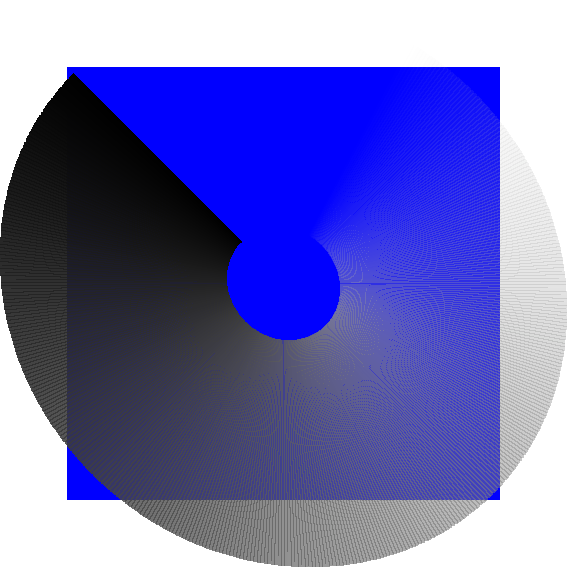 size(10cm,0);
transform T=rotate(135)*xscale(1.1);
path c1=T*unitcircle, c2=T*scale(5)*unitcircle;
real l1=length(c1), l2=length(c2);

fill(scale(8)*shift(-0.5,-0.5)*unitsquare,blue);
int n=500;
real step=1/n;
for (int i=0; i < n; ++i) {
  real t=i*step;
  path g1=subpath(c1,t*l1,(t+step)*l1);
  path g2=subpath(c2,t*l2,(t+step)*l2);
  pair A=(relpoint(c1,t)+relpoint(c2,t))/2;
  pair B=(relpoint(c1,t+step)+relpoint(c2,t+step))/2;
  path sector=g1--reverse(g2)--cycle;
  pen trans=opacity(((2-(2*i/n)^1.5))/2);
  axialshade(sector,trans+i/n*white,A,trans+(i+1)/n*white,B);
}
shipout(bbox(lightblue+white,Fill),format="pdf");